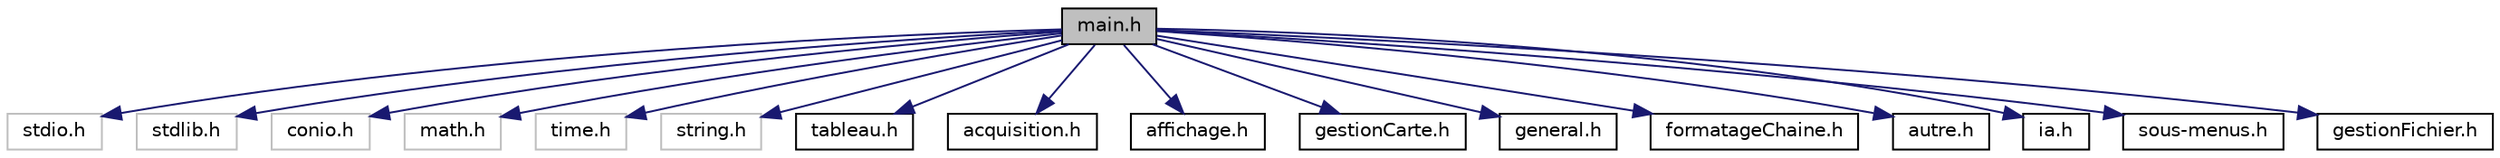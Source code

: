 digraph "main.h"
{
 // LATEX_PDF_SIZE
  edge [fontname="Helvetica",fontsize="10",labelfontname="Helvetica",labelfontsize="10"];
  node [fontname="Helvetica",fontsize="10",shape=record];
  Node1 [label="main.h",height=0.2,width=0.4,color="black", fillcolor="grey75", style="filled", fontcolor="black",tooltip="ficher la dÃ©claration des contrante, les Ã©numÃ©rations, les structe et l'inclusion des haeder du pr..."];
  Node1 -> Node2 [color="midnightblue",fontsize="10",style="solid"];
  Node2 [label="stdio.h",height=0.2,width=0.4,color="grey75", fillcolor="white", style="filled",tooltip=" "];
  Node1 -> Node3 [color="midnightblue",fontsize="10",style="solid"];
  Node3 [label="stdlib.h",height=0.2,width=0.4,color="grey75", fillcolor="white", style="filled",tooltip=" "];
  Node1 -> Node4 [color="midnightblue",fontsize="10",style="solid"];
  Node4 [label="conio.h",height=0.2,width=0.4,color="grey75", fillcolor="white", style="filled",tooltip=" "];
  Node1 -> Node5 [color="midnightblue",fontsize="10",style="solid"];
  Node5 [label="math.h",height=0.2,width=0.4,color="grey75", fillcolor="white", style="filled",tooltip=" "];
  Node1 -> Node6 [color="midnightblue",fontsize="10",style="solid"];
  Node6 [label="time.h",height=0.2,width=0.4,color="grey75", fillcolor="white", style="filled",tooltip=" "];
  Node1 -> Node7 [color="midnightblue",fontsize="10",style="solid"];
  Node7 [label="string.h",height=0.2,width=0.4,color="grey75", fillcolor="white", style="filled",tooltip=" "];
  Node1 -> Node8 [color="midnightblue",fontsize="10",style="solid"];
  Node8 [label="tableau.h",height=0.2,width=0.4,color="black", fillcolor="white", style="filled",URL="$tableau_8h.html",tooltip="ficher header contenant les prototypes des fonctions relative à la gestion des tableau"];
  Node1 -> Node9 [color="midnightblue",fontsize="10",style="solid"];
  Node9 [label="acquisition.h",height=0.2,width=0.4,color="black", fillcolor="white", style="filled",URL="$acquisition_8h.html",tooltip="ficher header contenant les prototype des fonctions relative a l'acquisirion"];
  Node1 -> Node10 [color="midnightblue",fontsize="10",style="solid"];
  Node10 [label="affichage.h",height=0.2,width=0.4,color="black", fillcolor="white", style="filled",URL="$affichage_8h.html",tooltip="ficher header contenant les prototypes des fonctions relative à l'affichage"];
  Node1 -> Node11 [color="midnightblue",fontsize="10",style="solid"];
  Node11 [label="gestionCarte.h",height=0.2,width=0.4,color="black", fillcolor="white", style="filled",URL="$gestion_carte_8h.html",tooltip="ficher header contenant les protypes des fonctions relative a la gestion des cartes"];
  Node1 -> Node12 [color="midnightblue",fontsize="10",style="solid"];
  Node12 [label="general.h",height=0.2,width=0.4,color="black", fillcolor="white", style="filled",URL="$general_8h.html",tooltip="ficher header contenant les prototypes des fonctions les plus impotantes pour le jeu de la belote"];
  Node1 -> Node13 [color="midnightblue",fontsize="10",style="solid"];
  Node13 [label="formatageChaine.h",height=0.2,width=0.4,color="black", fillcolor="white", style="filled",URL="$formatage_chaine_8h.html",tooltip="ficher header contenant les prototypes des fonctions relative au formatage"];
  Node1 -> Node14 [color="midnightblue",fontsize="10",style="solid"];
  Node14 [label="autre.h",height=0.2,width=0.4,color="black", fillcolor="white", style="filled",URL="$autre_8h.html",tooltip="ficher header contenant les prototype des fonctions qui n'allait dans aucun autre fichier"];
  Node1 -> Node15 [color="midnightblue",fontsize="10",style="solid"];
  Node15 [label="ia.h",height=0.2,width=0.4,color="black", fillcolor="white", style="filled",URL="$ia_8h.html",tooltip="ficher header contenant les prototypes des fonctions relative au inteligences artificielles"];
  Node1 -> Node16 [color="midnightblue",fontsize="10",style="solid"];
  Node16 [label="sous-menus.h",height=0.2,width=0.4,color="black", fillcolor="white", style="filled",URL="$sous-menus_8h.html",tooltip=" "];
  Node1 -> Node17 [color="midnightblue",fontsize="10",style="solid"];
  Node17 [label="gestionFichier.h",height=0.2,width=0.4,color="black", fillcolor="white", style="filled",URL="$gestion_fichier_8h.html",tooltip="ficher header contenant les prototypes des fonctions relative Ã&#160; la gestion des fichiers"];
}
